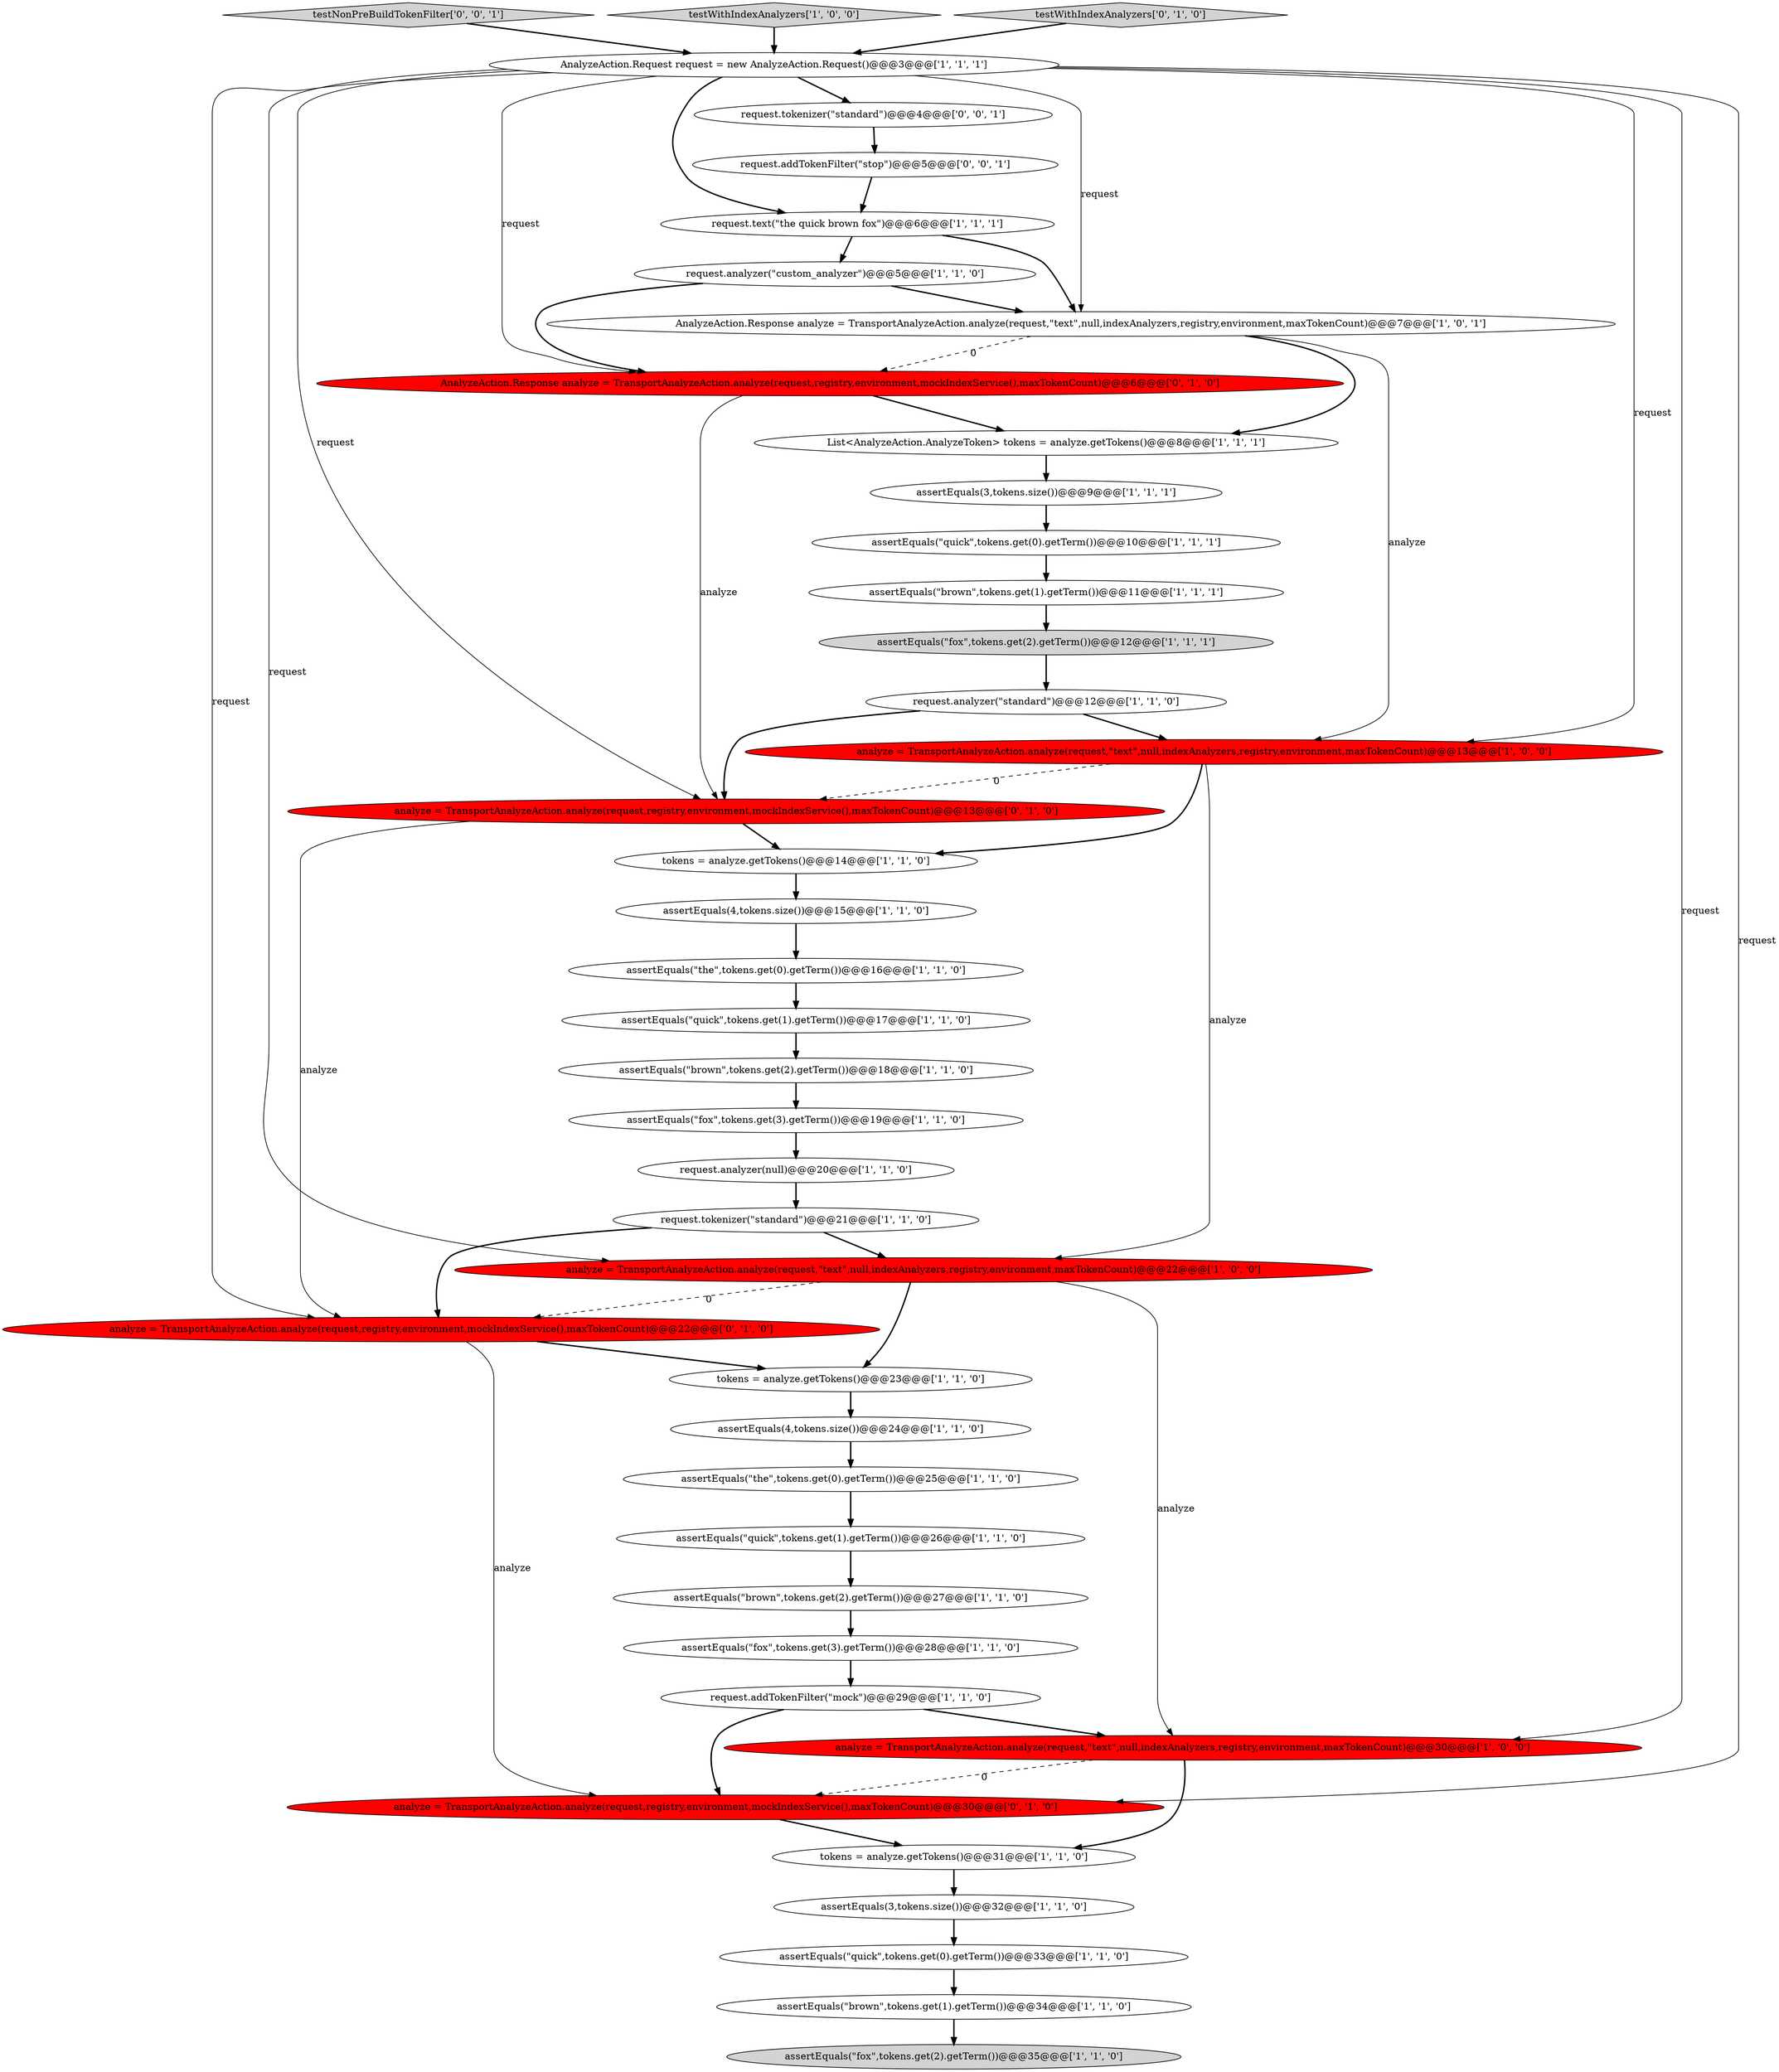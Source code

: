 digraph {
8 [style = filled, label = "assertEquals(4,tokens.size())@@@15@@@['1', '1', '0']", fillcolor = white, shape = ellipse image = "AAA0AAABBB1BBB"];
21 [style = filled, label = "assertEquals(\"quick\",tokens.get(0).getTerm())@@@10@@@['1', '1', '1']", fillcolor = white, shape = ellipse image = "AAA0AAABBB1BBB"];
23 [style = filled, label = "List<AnalyzeAction.AnalyzeToken> tokens = analyze.getTokens()@@@8@@@['1', '1', '1']", fillcolor = white, shape = ellipse image = "AAA0AAABBB1BBB"];
10 [style = filled, label = "assertEquals(\"fox\",tokens.get(2).getTerm())@@@35@@@['1', '1', '0']", fillcolor = lightgray, shape = ellipse image = "AAA0AAABBB1BBB"];
40 [style = filled, label = "testNonPreBuildTokenFilter['0', '0', '1']", fillcolor = lightgray, shape = diamond image = "AAA0AAABBB3BBB"];
32 [style = filled, label = "assertEquals(\"brown\",tokens.get(2).getTerm())@@@18@@@['1', '1', '0']", fillcolor = white, shape = ellipse image = "AAA0AAABBB1BBB"];
6 [style = filled, label = "assertEquals(\"the\",tokens.get(0).getTerm())@@@16@@@['1', '1', '0']", fillcolor = white, shape = ellipse image = "AAA0AAABBB1BBB"];
34 [style = filled, label = "AnalyzeAction.Response analyze = TransportAnalyzeAction.analyze(request,registry,environment,mockIndexService(),maxTokenCount)@@@6@@@['0', '1', '0']", fillcolor = red, shape = ellipse image = "AAA1AAABBB2BBB"];
15 [style = filled, label = "assertEquals(\"fox\",tokens.get(3).getTerm())@@@19@@@['1', '1', '0']", fillcolor = white, shape = ellipse image = "AAA0AAABBB1BBB"];
0 [style = filled, label = "request.addTokenFilter(\"mock\")@@@29@@@['1', '1', '0']", fillcolor = white, shape = ellipse image = "AAA0AAABBB1BBB"];
16 [style = filled, label = "tokens = analyze.getTokens()@@@31@@@['1', '1', '0']", fillcolor = white, shape = ellipse image = "AAA0AAABBB1BBB"];
33 [style = filled, label = "assertEquals(4,tokens.size())@@@24@@@['1', '1', '0']", fillcolor = white, shape = ellipse image = "AAA0AAABBB1BBB"];
14 [style = filled, label = "assertEquals(\"brown\",tokens.get(1).getTerm())@@@34@@@['1', '1', '0']", fillcolor = white, shape = ellipse image = "AAA0AAABBB1BBB"];
13 [style = filled, label = "assertEquals(\"the\",tokens.get(0).getTerm())@@@25@@@['1', '1', '0']", fillcolor = white, shape = ellipse image = "AAA0AAABBB1BBB"];
7 [style = filled, label = "assertEquals(\"brown\",tokens.get(2).getTerm())@@@27@@@['1', '1', '0']", fillcolor = white, shape = ellipse image = "AAA0AAABBB1BBB"];
5 [style = filled, label = "request.text(\"the quick brown fox\")@@@6@@@['1', '1', '1']", fillcolor = white, shape = ellipse image = "AAA0AAABBB1BBB"];
36 [style = filled, label = "analyze = TransportAnalyzeAction.analyze(request,registry,environment,mockIndexService(),maxTokenCount)@@@22@@@['0', '1', '0']", fillcolor = red, shape = ellipse image = "AAA1AAABBB2BBB"];
2 [style = filled, label = "analyze = TransportAnalyzeAction.analyze(request,\"text\",null,indexAnalyzers,registry,environment,maxTokenCount)@@@13@@@['1', '0', '0']", fillcolor = red, shape = ellipse image = "AAA1AAABBB1BBB"];
3 [style = filled, label = "request.tokenizer(\"standard\")@@@21@@@['1', '1', '0']", fillcolor = white, shape = ellipse image = "AAA0AAABBB1BBB"];
12 [style = filled, label = "assertEquals(\"brown\",tokens.get(1).getTerm())@@@11@@@['1', '1', '1']", fillcolor = white, shape = ellipse image = "AAA0AAABBB1BBB"];
29 [style = filled, label = "assertEquals(\"quick\",tokens.get(1).getTerm())@@@26@@@['1', '1', '0']", fillcolor = white, shape = ellipse image = "AAA0AAABBB1BBB"];
31 [style = filled, label = "request.analyzer(\"custom_analyzer\")@@@5@@@['1', '1', '0']", fillcolor = white, shape = ellipse image = "AAA0AAABBB1BBB"];
39 [style = filled, label = "request.tokenizer(\"standard\")@@@4@@@['0', '0', '1']", fillcolor = white, shape = ellipse image = "AAA0AAABBB3BBB"];
11 [style = filled, label = "assertEquals(\"quick\",tokens.get(1).getTerm())@@@17@@@['1', '1', '0']", fillcolor = white, shape = ellipse image = "AAA0AAABBB1BBB"];
4 [style = filled, label = "assertEquals(3,tokens.size())@@@9@@@['1', '1', '1']", fillcolor = white, shape = ellipse image = "AAA0AAABBB1BBB"];
9 [style = filled, label = "assertEquals(3,tokens.size())@@@32@@@['1', '1', '0']", fillcolor = white, shape = ellipse image = "AAA0AAABBB1BBB"];
17 [style = filled, label = "AnalyzeAction.Request request = new AnalyzeAction.Request()@@@3@@@['1', '1', '1']", fillcolor = white, shape = ellipse image = "AAA0AAABBB1BBB"];
28 [style = filled, label = "analyze = TransportAnalyzeAction.analyze(request,\"text\",null,indexAnalyzers,registry,environment,maxTokenCount)@@@30@@@['1', '0', '0']", fillcolor = red, shape = ellipse image = "AAA1AAABBB1BBB"];
27 [style = filled, label = "testWithIndexAnalyzers['1', '0', '0']", fillcolor = lightgray, shape = diamond image = "AAA0AAABBB1BBB"];
35 [style = filled, label = "analyze = TransportAnalyzeAction.analyze(request,registry,environment,mockIndexService(),maxTokenCount)@@@30@@@['0', '1', '0']", fillcolor = red, shape = ellipse image = "AAA1AAABBB2BBB"];
41 [style = filled, label = "request.addTokenFilter(\"stop\")@@@5@@@['0', '0', '1']", fillcolor = white, shape = ellipse image = "AAA0AAABBB3BBB"];
38 [style = filled, label = "testWithIndexAnalyzers['0', '1', '0']", fillcolor = lightgray, shape = diamond image = "AAA0AAABBB2BBB"];
19 [style = filled, label = "assertEquals(\"quick\",tokens.get(0).getTerm())@@@33@@@['1', '1', '0']", fillcolor = white, shape = ellipse image = "AAA0AAABBB1BBB"];
20 [style = filled, label = "AnalyzeAction.Response analyze = TransportAnalyzeAction.analyze(request,\"text\",null,indexAnalyzers,registry,environment,maxTokenCount)@@@7@@@['1', '0', '1']", fillcolor = white, shape = ellipse image = "AAA0AAABBB1BBB"];
25 [style = filled, label = "tokens = analyze.getTokens()@@@23@@@['1', '1', '0']", fillcolor = white, shape = ellipse image = "AAA0AAABBB1BBB"];
24 [style = filled, label = "tokens = analyze.getTokens()@@@14@@@['1', '1', '0']", fillcolor = white, shape = ellipse image = "AAA0AAABBB1BBB"];
37 [style = filled, label = "analyze = TransportAnalyzeAction.analyze(request,registry,environment,mockIndexService(),maxTokenCount)@@@13@@@['0', '1', '0']", fillcolor = red, shape = ellipse image = "AAA1AAABBB2BBB"];
26 [style = filled, label = "request.analyzer(null)@@@20@@@['1', '1', '0']", fillcolor = white, shape = ellipse image = "AAA0AAABBB1BBB"];
18 [style = filled, label = "request.analyzer(\"standard\")@@@12@@@['1', '1', '0']", fillcolor = white, shape = ellipse image = "AAA0AAABBB1BBB"];
22 [style = filled, label = "assertEquals(\"fox\",tokens.get(2).getTerm())@@@12@@@['1', '1', '1']", fillcolor = lightgray, shape = ellipse image = "AAA0AAABBB1BBB"];
1 [style = filled, label = "assertEquals(\"fox\",tokens.get(3).getTerm())@@@28@@@['1', '1', '0']", fillcolor = white, shape = ellipse image = "AAA0AAABBB1BBB"];
30 [style = filled, label = "analyze = TransportAnalyzeAction.analyze(request,\"text\",null,indexAnalyzers,registry,environment,maxTokenCount)@@@22@@@['1', '0', '0']", fillcolor = red, shape = ellipse image = "AAA1AAABBB1BBB"];
18->37 [style = bold, label=""];
17->35 [style = solid, label="request"];
17->5 [style = bold, label=""];
16->9 [style = bold, label=""];
7->1 [style = bold, label=""];
37->24 [style = bold, label=""];
35->16 [style = bold, label=""];
17->34 [style = solid, label="request"];
17->36 [style = solid, label="request"];
25->33 [style = bold, label=""];
20->2 [style = solid, label="analyze"];
5->20 [style = bold, label=""];
17->28 [style = solid, label="request"];
26->3 [style = bold, label=""];
2->30 [style = solid, label="analyze"];
23->4 [style = bold, label=""];
4->21 [style = bold, label=""];
14->10 [style = bold, label=""];
37->36 [style = solid, label="analyze"];
30->25 [style = bold, label=""];
8->6 [style = bold, label=""];
11->32 [style = bold, label=""];
1->0 [style = bold, label=""];
34->37 [style = solid, label="analyze"];
28->35 [style = dashed, label="0"];
18->2 [style = bold, label=""];
30->36 [style = dashed, label="0"];
28->16 [style = bold, label=""];
33->13 [style = bold, label=""];
31->34 [style = bold, label=""];
15->26 [style = bold, label=""];
21->12 [style = bold, label=""];
13->29 [style = bold, label=""];
3->36 [style = bold, label=""];
22->18 [style = bold, label=""];
36->25 [style = bold, label=""];
30->28 [style = solid, label="analyze"];
17->20 [style = solid, label="request"];
19->14 [style = bold, label=""];
20->23 [style = bold, label=""];
5->31 [style = bold, label=""];
20->34 [style = dashed, label="0"];
17->39 [style = bold, label=""];
6->11 [style = bold, label=""];
2->37 [style = dashed, label="0"];
40->17 [style = bold, label=""];
32->15 [style = bold, label=""];
27->17 [style = bold, label=""];
0->35 [style = bold, label=""];
9->19 [style = bold, label=""];
29->7 [style = bold, label=""];
17->37 [style = solid, label="request"];
39->41 [style = bold, label=""];
34->23 [style = bold, label=""];
2->24 [style = bold, label=""];
31->20 [style = bold, label=""];
24->8 [style = bold, label=""];
3->30 [style = bold, label=""];
38->17 [style = bold, label=""];
17->30 [style = solid, label="request"];
36->35 [style = solid, label="analyze"];
12->22 [style = bold, label=""];
0->28 [style = bold, label=""];
17->2 [style = solid, label="request"];
41->5 [style = bold, label=""];
}
